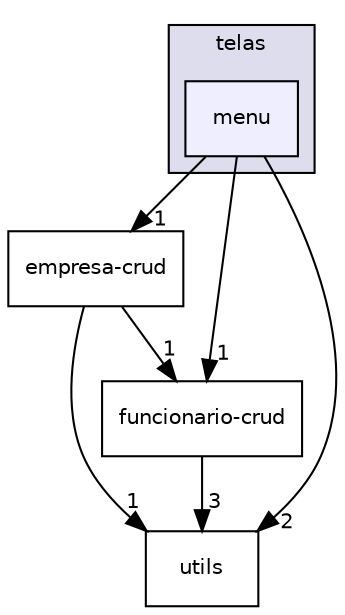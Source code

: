 digraph "menu" {
  compound=true
  node [ fontsize="10", fontname="Helvetica"];
  edge [ labelfontsize="10", labelfontname="Helvetica"];
  subgraph clusterdir_94144cb3f433e91bac0c128ead3b8a99 {
    graph [ bgcolor="#ddddee", pencolor="black", label="telas" fontname="Helvetica", fontsize="10", URL="dir_94144cb3f433e91bac0c128ead3b8a99.html"]
  dir_e86a4382bab66fd60ed4b80e93731dfc [shape=box, label="menu", style="filled", fillcolor="#eeeeff", pencolor="black", URL="dir_e86a4382bab66fd60ed4b80e93731dfc.html"];
  }
  dir_eb0aaa132114bdcae52b2206788e74c2 [shape=box label="empresa-crud" URL="dir_eb0aaa132114bdcae52b2206788e74c2.html"];
  dir_cbdb8362360e11eafe2fa3bc74cf0ffd [shape=box label="utils" URL="dir_cbdb8362360e11eafe2fa3bc74cf0ffd.html"];
  dir_2e347dec07bd4bb27da4bc85d65f1231 [shape=box label="funcionario-crud" URL="dir_2e347dec07bd4bb27da4bc85d65f1231.html"];
  dir_e86a4382bab66fd60ed4b80e93731dfc->dir_eb0aaa132114bdcae52b2206788e74c2 [headlabel="1", labeldistance=1.5 headhref="dir_000008_000004.html"];
  dir_e86a4382bab66fd60ed4b80e93731dfc->dir_cbdb8362360e11eafe2fa3bc74cf0ffd [headlabel="2", labeldistance=1.5 headhref="dir_000008_000000.html"];
  dir_e86a4382bab66fd60ed4b80e93731dfc->dir_2e347dec07bd4bb27da4bc85d65f1231 [headlabel="1", labeldistance=1.5 headhref="dir_000008_000006.html"];
  dir_eb0aaa132114bdcae52b2206788e74c2->dir_cbdb8362360e11eafe2fa3bc74cf0ffd [headlabel="1", labeldistance=1.5 headhref="dir_000004_000000.html"];
  dir_eb0aaa132114bdcae52b2206788e74c2->dir_2e347dec07bd4bb27da4bc85d65f1231 [headlabel="1", labeldistance=1.5 headhref="dir_000004_000006.html"];
  dir_2e347dec07bd4bb27da4bc85d65f1231->dir_cbdb8362360e11eafe2fa3bc74cf0ffd [headlabel="3", labeldistance=1.5 headhref="dir_000006_000000.html"];
}
